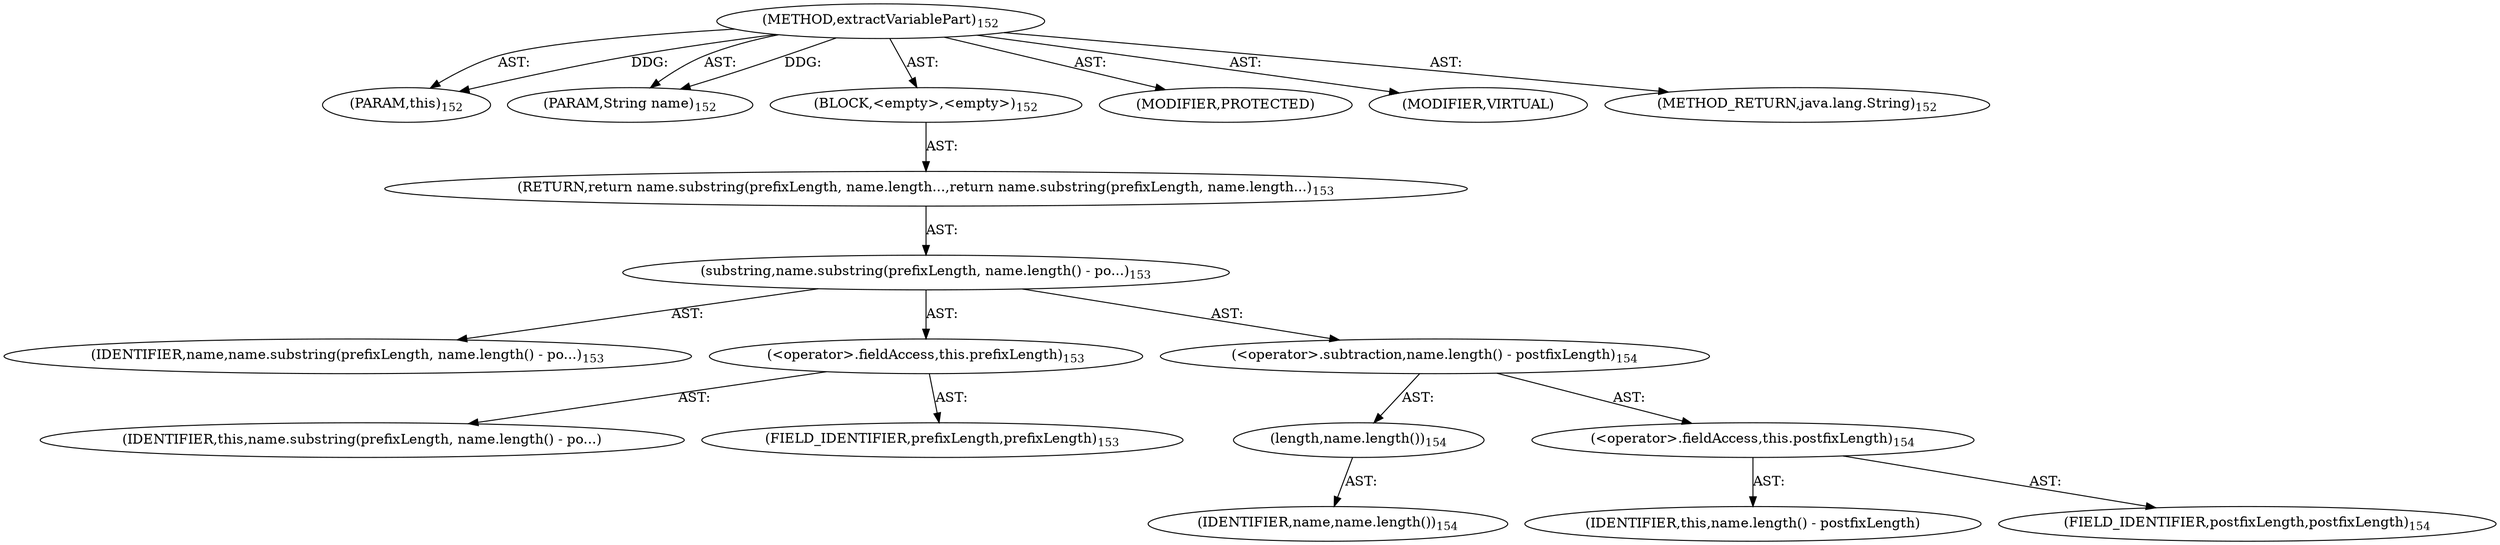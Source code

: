 digraph "extractVariablePart" {  
"111669149699" [label = <(METHOD,extractVariablePart)<SUB>152</SUB>> ]
"115964116998" [label = <(PARAM,this)<SUB>152</SUB>> ]
"115964116999" [label = <(PARAM,String name)<SUB>152</SUB>> ]
"25769803784" [label = <(BLOCK,&lt;empty&gt;,&lt;empty&gt;)<SUB>152</SUB>> ]
"146028888066" [label = <(RETURN,return name.substring(prefixLength, name.length...,return name.substring(prefixLength, name.length...)<SUB>153</SUB>> ]
"30064771126" [label = <(substring,name.substring(prefixLength, name.length() - po...)<SUB>153</SUB>> ]
"68719476773" [label = <(IDENTIFIER,name,name.substring(prefixLength, name.length() - po...)<SUB>153</SUB>> ]
"30064771127" [label = <(&lt;operator&gt;.fieldAccess,this.prefixLength)<SUB>153</SUB>> ]
"68719476774" [label = <(IDENTIFIER,this,name.substring(prefixLength, name.length() - po...)> ]
"55834574865" [label = <(FIELD_IDENTIFIER,prefixLength,prefixLength)<SUB>153</SUB>> ]
"30064771128" [label = <(&lt;operator&gt;.subtraction,name.length() - postfixLength)<SUB>154</SUB>> ]
"30064771129" [label = <(length,name.length())<SUB>154</SUB>> ]
"68719476775" [label = <(IDENTIFIER,name,name.length())<SUB>154</SUB>> ]
"30064771130" [label = <(&lt;operator&gt;.fieldAccess,this.postfixLength)<SUB>154</SUB>> ]
"68719476776" [label = <(IDENTIFIER,this,name.length() - postfixLength)> ]
"55834574866" [label = <(FIELD_IDENTIFIER,postfixLength,postfixLength)<SUB>154</SUB>> ]
"133143986188" [label = <(MODIFIER,PROTECTED)> ]
"133143986189" [label = <(MODIFIER,VIRTUAL)> ]
"128849018883" [label = <(METHOD_RETURN,java.lang.String)<SUB>152</SUB>> ]
  "111669149699" -> "115964116998"  [ label = "AST: "] 
  "111669149699" -> "115964116999"  [ label = "AST: "] 
  "111669149699" -> "25769803784"  [ label = "AST: "] 
  "111669149699" -> "133143986188"  [ label = "AST: "] 
  "111669149699" -> "133143986189"  [ label = "AST: "] 
  "111669149699" -> "128849018883"  [ label = "AST: "] 
  "25769803784" -> "146028888066"  [ label = "AST: "] 
  "146028888066" -> "30064771126"  [ label = "AST: "] 
  "30064771126" -> "68719476773"  [ label = "AST: "] 
  "30064771126" -> "30064771127"  [ label = "AST: "] 
  "30064771126" -> "30064771128"  [ label = "AST: "] 
  "30064771127" -> "68719476774"  [ label = "AST: "] 
  "30064771127" -> "55834574865"  [ label = "AST: "] 
  "30064771128" -> "30064771129"  [ label = "AST: "] 
  "30064771128" -> "30064771130"  [ label = "AST: "] 
  "30064771129" -> "68719476775"  [ label = "AST: "] 
  "30064771130" -> "68719476776"  [ label = "AST: "] 
  "30064771130" -> "55834574866"  [ label = "AST: "] 
  "111669149699" -> "115964116998"  [ label = "DDG: "] 
  "111669149699" -> "115964116999"  [ label = "DDG: "] 
}
